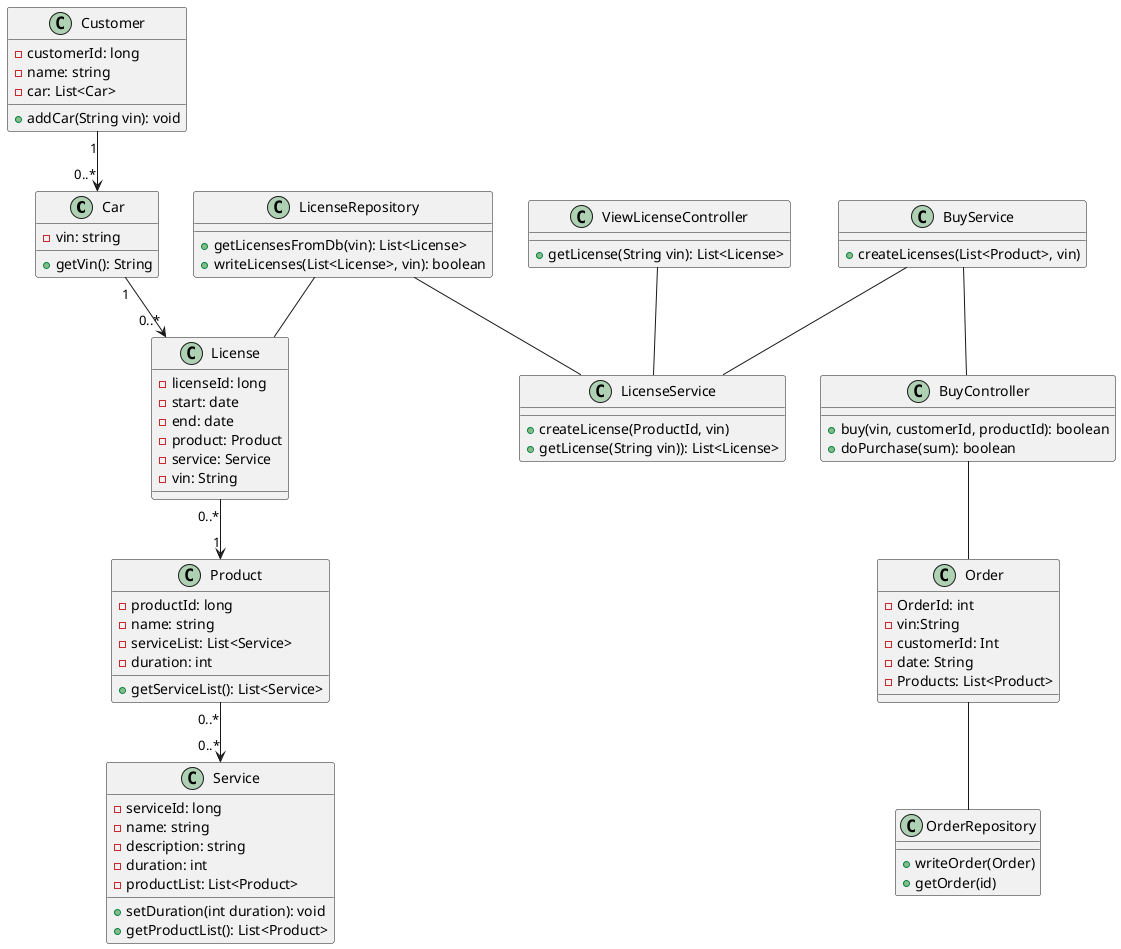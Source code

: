 @startuml
class Car {
    - vin: string
    '- owner: Customer
    '- serviceList: List<Service>
    '- licenseList: List<License>

    '+ setLicenseList(List<License> licenseList): void
    '+ setserviceList(List<Service> serviceList): void
    '+ setOwner(Customer c): void
    '+ getServiceList(): List<Service>
    + getVin(): String

}

'class CarRepository{

  '  + getCarFromDb((String vin): Car


'}

class Customer {
    - customerId: long
    - name: string
    - car: List<Car>

    + addCar(String vin): void


}

'class CustomerRepository{}

'class ProductRepository{}


class Product {
    - productId: long
    - name: string
    - serviceList: List<Service>
    '- price: double
    - duration: int

    '+ setPrice(double price): void
    + getServiceList(): List<Service>

}



class Service {
    - serviceId: long
    - name: string
    - description: string
    - duration: int
    - productList: List<Product>

    + setDuration(int duration): void
    + getProductList(): List<Product>


}

'class ServiceRepository{

 '   +getServiceFromDb(serviceId): Service

'}

class License {
    - licenseId: long
    - start: date
    - end: date
    - product: Product
    - service: Service
    - vin: String

   '+ extendLicense(license: License, duration: int): void

}

class LicenseRepository{

    +getLicensesFromDb(vin): List<License>
    +writeLicenses(List<License>, vin): boolean

}

class ViewLicenseController {


    + getLicense(String vin): List<License>

}

class BuyController {

    + buy(vin, customerId, productId): boolean
    + doPurchase(sum): boolean
    'Kaufdatum?
}
class Order{
-OrderId: int
-vin:String
-customerId: Int
-date: String
-Products: List<Product>
}
class OrderRepository{
+writeOrder(Order)
+getOrder(id)
}

'class ViewProductController {

 '   + getProductList(String vin): List<Product>

'}

class LicenseService{

    + createLicense(ProductId, vin)
    + getLicense(String vin)): List<License>

}

class BuyService {

    +createLicenses(List<Product>, vin)
}

'class ViewProductService {

 '   + getCar(String vin): Car
  '  + addProductsToNewProductList(List<Product>):List<Product>
'}







LicenseRepository-- License
LicenseRepository -- LicenseService
BuyService -- LicenseService
ViewLicenseController -- LicenseService
BuyController -- Order
Order -- OrderRepository
'CarRepository -- LicenseService
'ProductRepository -- Product
'CarRepository -- ViewProductService

'ViewProductController -- ViewProductService
BuyService -- BuyController
'CarRepository -- Car
'CustomerRepository -- Customer
'ServiceRepository -- Service
Customer "1" --> "0..*" Car
Car "1" --> "0..*" License
'Car "1" --> "0..*" Service
License "0..*"--> "1"Product
Product "0..*" --> "0..*" Service

@enduml



